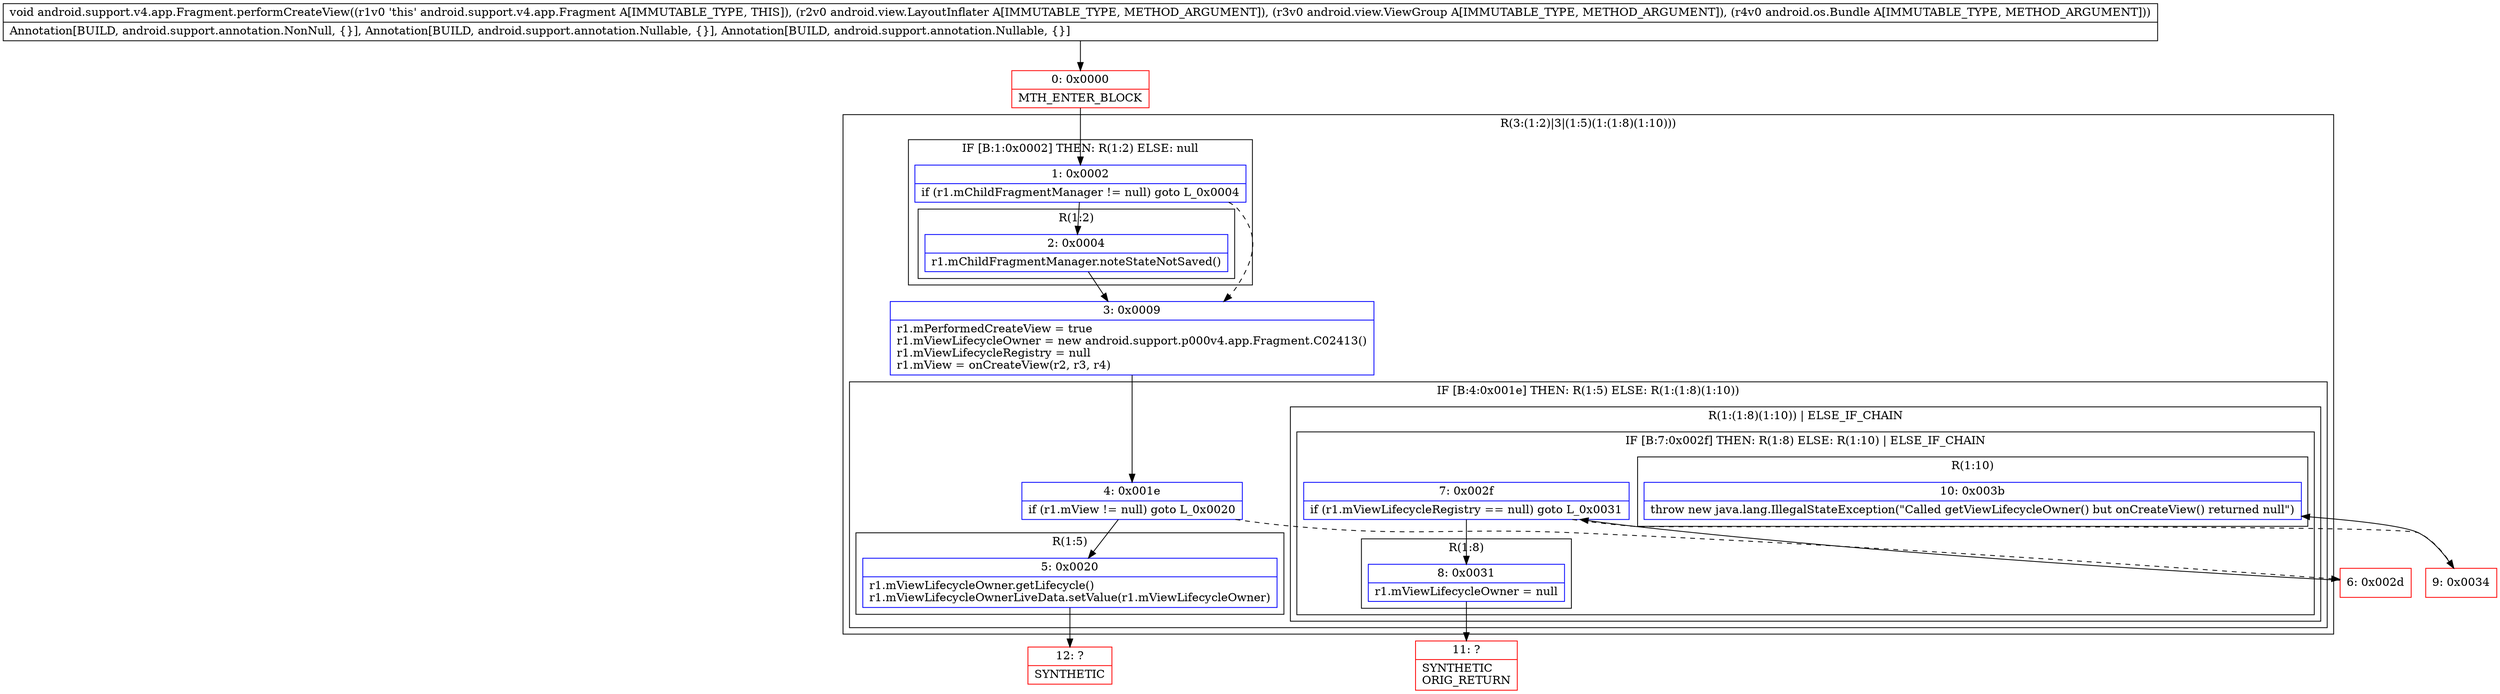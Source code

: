 digraph "CFG forandroid.support.v4.app.Fragment.performCreateView(Landroid\/view\/LayoutInflater;Landroid\/view\/ViewGroup;Landroid\/os\/Bundle;)V" {
subgraph cluster_Region_102865997 {
label = "R(3:(1:2)|3|(1:5)(1:(1:8)(1:10)))";
node [shape=record,color=blue];
subgraph cluster_IfRegion_891488913 {
label = "IF [B:1:0x0002] THEN: R(1:2) ELSE: null";
node [shape=record,color=blue];
Node_1 [shape=record,label="{1\:\ 0x0002|if (r1.mChildFragmentManager != null) goto L_0x0004\l}"];
subgraph cluster_Region_303194306 {
label = "R(1:2)";
node [shape=record,color=blue];
Node_2 [shape=record,label="{2\:\ 0x0004|r1.mChildFragmentManager.noteStateNotSaved()\l}"];
}
}
Node_3 [shape=record,label="{3\:\ 0x0009|r1.mPerformedCreateView = true\lr1.mViewLifecycleOwner = new android.support.p000v4.app.Fragment.C02413()\lr1.mViewLifecycleRegistry = null\lr1.mView = onCreateView(r2, r3, r4)\l}"];
subgraph cluster_IfRegion_2133865457 {
label = "IF [B:4:0x001e] THEN: R(1:5) ELSE: R(1:(1:8)(1:10))";
node [shape=record,color=blue];
Node_4 [shape=record,label="{4\:\ 0x001e|if (r1.mView != null) goto L_0x0020\l}"];
subgraph cluster_Region_1979259822 {
label = "R(1:5)";
node [shape=record,color=blue];
Node_5 [shape=record,label="{5\:\ 0x0020|r1.mViewLifecycleOwner.getLifecycle()\lr1.mViewLifecycleOwnerLiveData.setValue(r1.mViewLifecycleOwner)\l}"];
}
subgraph cluster_Region_1478750210 {
label = "R(1:(1:8)(1:10)) | ELSE_IF_CHAIN\l";
node [shape=record,color=blue];
subgraph cluster_IfRegion_1505140660 {
label = "IF [B:7:0x002f] THEN: R(1:8) ELSE: R(1:10) | ELSE_IF_CHAIN\l";
node [shape=record,color=blue];
Node_7 [shape=record,label="{7\:\ 0x002f|if (r1.mViewLifecycleRegistry == null) goto L_0x0031\l}"];
subgraph cluster_Region_661098696 {
label = "R(1:8)";
node [shape=record,color=blue];
Node_8 [shape=record,label="{8\:\ 0x0031|r1.mViewLifecycleOwner = null\l}"];
}
subgraph cluster_Region_444517345 {
label = "R(1:10)";
node [shape=record,color=blue];
Node_10 [shape=record,label="{10\:\ 0x003b|throw new java.lang.IllegalStateException(\"Called getViewLifecycleOwner() but onCreateView() returned null\")\l}"];
}
}
}
}
}
Node_0 [shape=record,color=red,label="{0\:\ 0x0000|MTH_ENTER_BLOCK\l}"];
Node_6 [shape=record,color=red,label="{6\:\ 0x002d}"];
Node_9 [shape=record,color=red,label="{9\:\ 0x0034}"];
Node_11 [shape=record,color=red,label="{11\:\ ?|SYNTHETIC\lORIG_RETURN\l}"];
Node_12 [shape=record,color=red,label="{12\:\ ?|SYNTHETIC\l}"];
MethodNode[shape=record,label="{void android.support.v4.app.Fragment.performCreateView((r1v0 'this' android.support.v4.app.Fragment A[IMMUTABLE_TYPE, THIS]), (r2v0 android.view.LayoutInflater A[IMMUTABLE_TYPE, METHOD_ARGUMENT]), (r3v0 android.view.ViewGroup A[IMMUTABLE_TYPE, METHOD_ARGUMENT]), (r4v0 android.os.Bundle A[IMMUTABLE_TYPE, METHOD_ARGUMENT]))  | Annotation[BUILD, android.support.annotation.NonNull, \{\}], Annotation[BUILD, android.support.annotation.Nullable, \{\}], Annotation[BUILD, android.support.annotation.Nullable, \{\}]\l}"];
MethodNode -> Node_0;
Node_1 -> Node_2;
Node_1 -> Node_3[style=dashed];
Node_2 -> Node_3;
Node_3 -> Node_4;
Node_4 -> Node_5;
Node_4 -> Node_6[style=dashed];
Node_5 -> Node_12;
Node_7 -> Node_8;
Node_7 -> Node_9[style=dashed];
Node_8 -> Node_11;
Node_0 -> Node_1;
Node_6 -> Node_7;
Node_9 -> Node_10;
}

